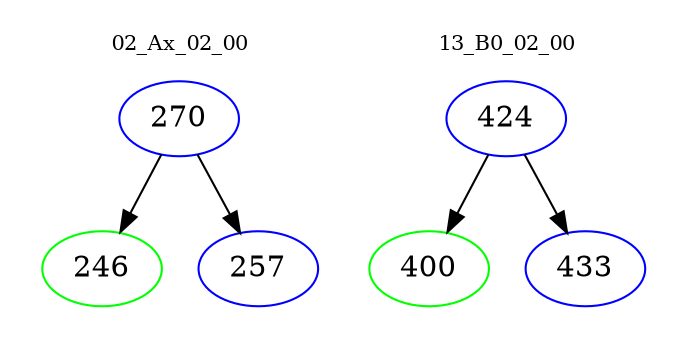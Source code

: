 digraph{
subgraph cluster_0 {
color = white
label = "02_Ax_02_00";
fontsize=10;
T0_270 [label="270", color="blue"]
T0_270 -> T0_246 [color="black"]
T0_246 [label="246", color="green"]
T0_270 -> T0_257 [color="black"]
T0_257 [label="257", color="blue"]
}
subgraph cluster_1 {
color = white
label = "13_B0_02_00";
fontsize=10;
T1_424 [label="424", color="blue"]
T1_424 -> T1_400 [color="black"]
T1_400 [label="400", color="green"]
T1_424 -> T1_433 [color="black"]
T1_433 [label="433", color="blue"]
}
}
